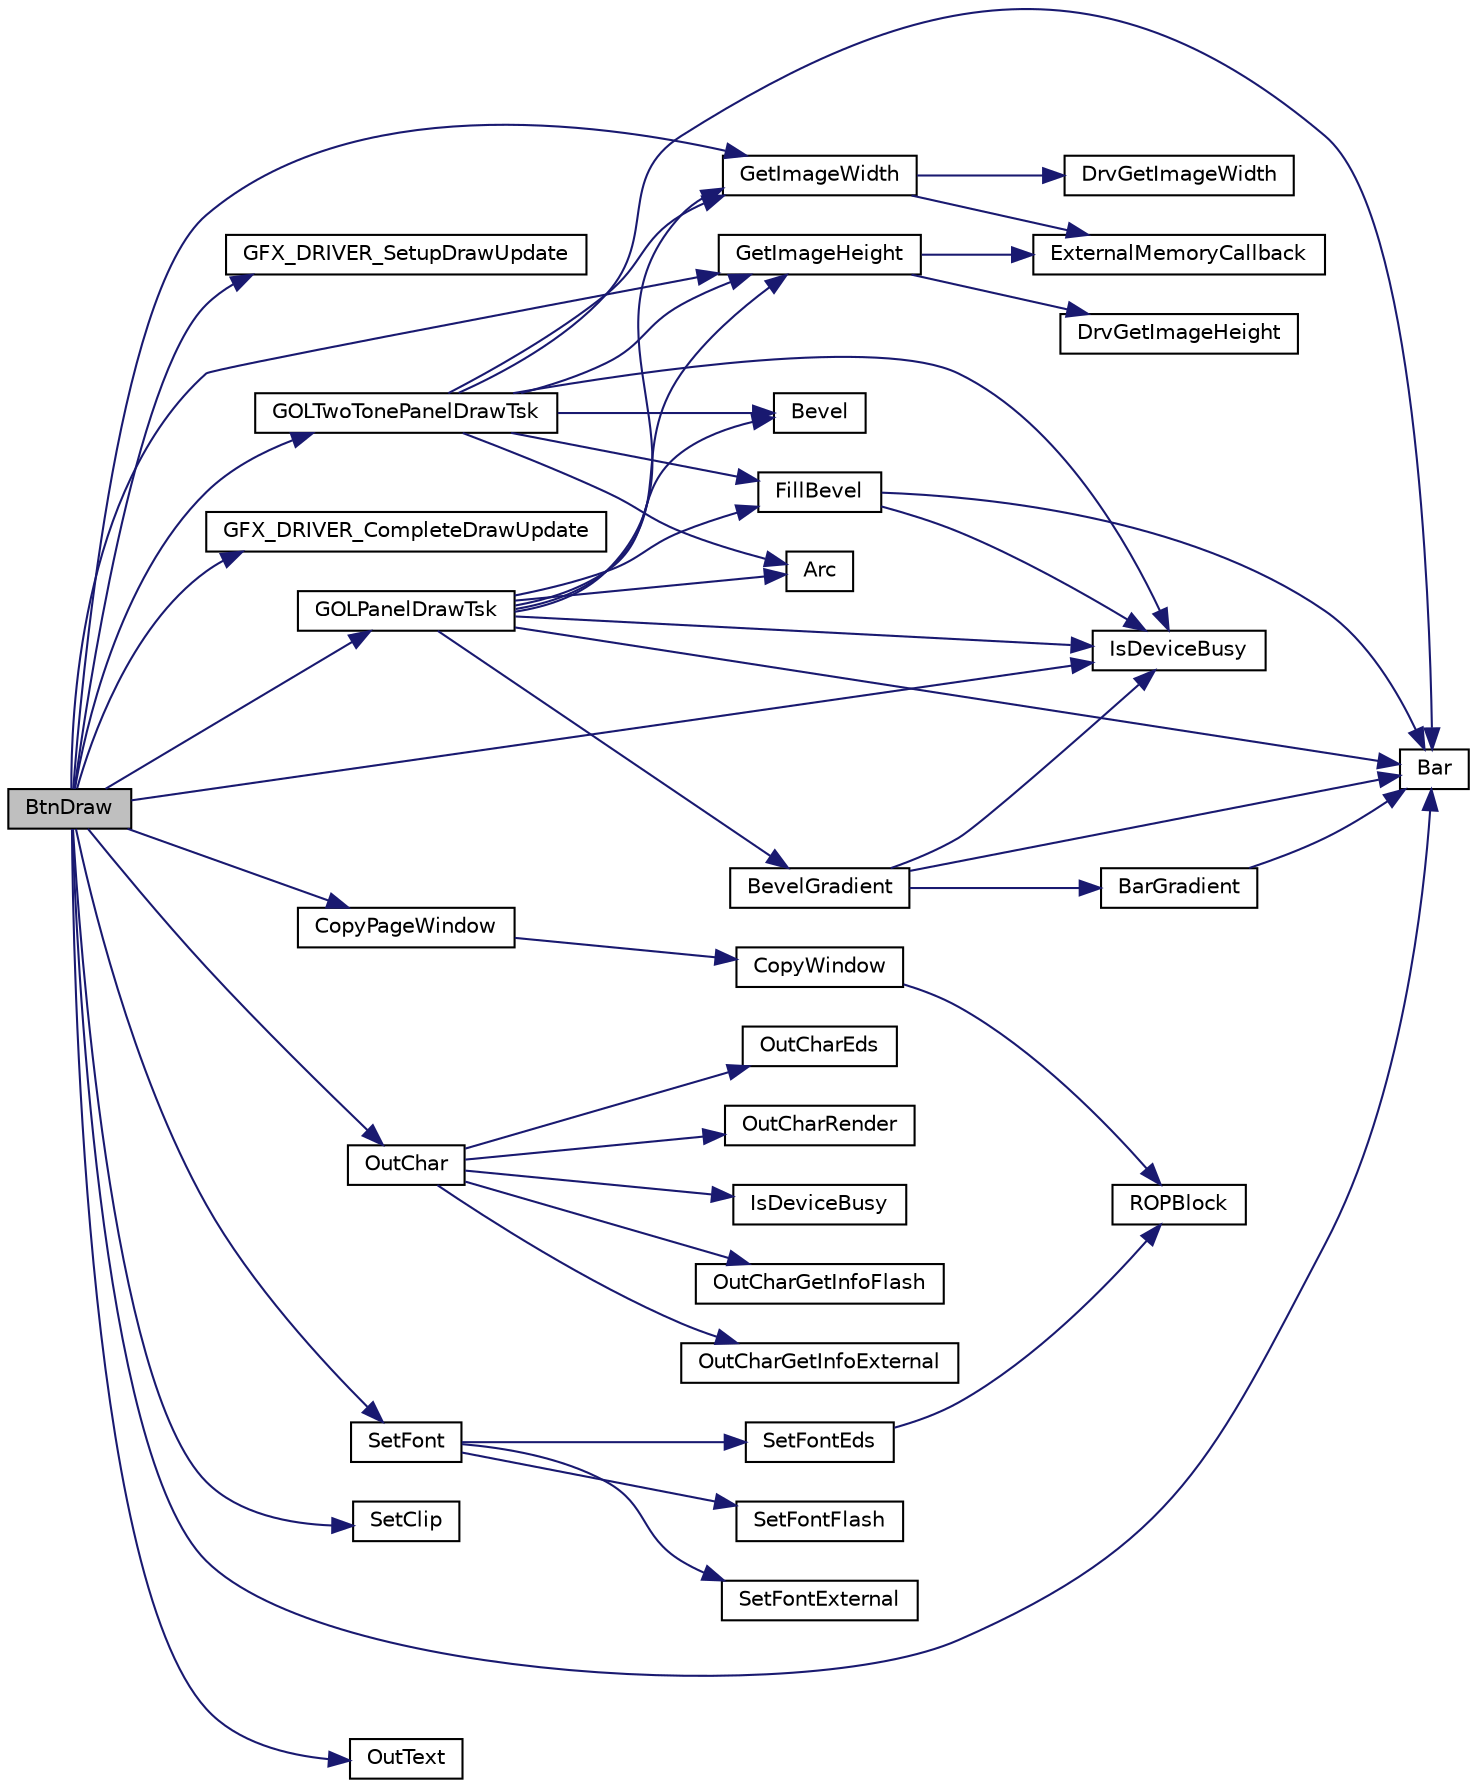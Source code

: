 digraph "BtnDraw"
{
  edge [fontname="Helvetica",fontsize="10",labelfontname="Helvetica",labelfontsize="10"];
  node [fontname="Helvetica",fontsize="10",shape=record];
  rankdir="LR";
  Node1 [label="BtnDraw",height=0.2,width=0.4,color="black", fillcolor="grey75", style="filled", fontcolor="black"];
  Node1 -> Node2 [color="midnightblue",fontsize="10",style="solid",fontname="Helvetica"];
  Node2 [label="IsDeviceBusy",height=0.2,width=0.4,color="black", fillcolor="white", style="filled",URL="$drv_t_f_t001_8c.html#a0ff44afc8539dc2bfe7acc1fce987b5a"];
  Node1 -> Node3 [color="midnightblue",fontsize="10",style="solid",fontname="Helvetica"];
  Node3 [label="GFX_DRIVER_SetupDrawUpdate",height=0.2,width=0.4,color="black", fillcolor="white", style="filled",URL="$_display_driver_8h.html#a5aedb9585841927714ec988d95b21971"];
  Node1 -> Node4 [color="midnightblue",fontsize="10",style="solid",fontname="Helvetica"];
  Node4 [label="CopyPageWindow",height=0.2,width=0.4,color="black", fillcolor="white", style="filled",URL="$mchp_gfx_drv_8c.html#ad7476d5007fcc4f4822725afadad86ac"];
  Node4 -> Node5 [color="midnightblue",fontsize="10",style="solid",fontname="Helvetica"];
  Node5 [label="CopyWindow",height=0.2,width=0.4,color="black", fillcolor="white", style="filled",URL="$mchp_gfx_drv_8c.html#a7d14fe0c47113698c0cba37eaea624aa"];
  Node5 -> Node6 [color="midnightblue",fontsize="10",style="solid",fontname="Helvetica"];
  Node6 [label="ROPBlock",height=0.2,width=0.4,color="black", fillcolor="white", style="filled",URL="$mchp_gfx_drv_8c.html#a0c6cf4c2bc9ef68c22b09f6ced12e887"];
  Node1 -> Node7 [color="midnightblue",fontsize="10",style="solid",fontname="Helvetica"];
  Node7 [label="Bar",height=0.2,width=0.4,color="black", fillcolor="white", style="filled",URL="$drv_t_f_t001_8c.html#a1127c70a0c39d3340abc25a4bd159c90"];
  Node1 -> Node8 [color="midnightblue",fontsize="10",style="solid",fontname="Helvetica"];
  Node8 [label="GFX_DRIVER_CompleteDrawUpdate",height=0.2,width=0.4,color="black", fillcolor="white", style="filled",URL="$_display_driver_8h.html#a561b13096a6795a7ae72408135f1f64a"];
  Node1 -> Node9 [color="midnightblue",fontsize="10",style="solid",fontname="Helvetica"];
  Node9 [label="GetImageWidth",height=0.2,width=0.4,color="black", fillcolor="white", style="filled",URL="$mchp_gfx_drv_8c.html#a9d6b711f608c6280dbf3db965bf53f81"];
  Node9 -> Node10 [color="midnightblue",fontsize="10",style="solid",fontname="Helvetica"];
  Node10 [label="DrvGetImageWidth",height=0.2,width=0.4,color="black", fillcolor="white", style="filled",URL="$mchp_gfx_drv_8c.html#a05ead627e39e37639c948aeb1b0055e2"];
  Node9 -> Node11 [color="midnightblue",fontsize="10",style="solid",fontname="Helvetica"];
  Node11 [label="ExternalMemoryCallback",height=0.2,width=0.4,color="black", fillcolor="white", style="filled",URL="$_primitive_8h.html#ae99cb247f7820909774ce7f4d345fc55"];
  Node1 -> Node12 [color="midnightblue",fontsize="10",style="solid",fontname="Helvetica"];
  Node12 [label="GetImageHeight",height=0.2,width=0.4,color="black", fillcolor="white", style="filled",URL="$mchp_gfx_drv_8c.html#a735808e61dbe820f1d2cea86e0201b1c"];
  Node12 -> Node13 [color="midnightblue",fontsize="10",style="solid",fontname="Helvetica"];
  Node13 [label="DrvGetImageHeight",height=0.2,width=0.4,color="black", fillcolor="white", style="filled",URL="$mchp_gfx_drv_8c.html#a196ad1219f94614d21e8f7c20dfa9d54"];
  Node12 -> Node11 [color="midnightblue",fontsize="10",style="solid",fontname="Helvetica"];
  Node1 -> Node14 [color="midnightblue",fontsize="10",style="solid",fontname="Helvetica"];
  Node14 [label="GOLTwoTonePanelDrawTsk",height=0.2,width=0.4,color="black", fillcolor="white", style="filled",URL="$_g_o_l_8c.html#aa7ccc95ac01cf3e2c78200e7e791cf72"];
  Node14 -> Node15 [color="midnightblue",fontsize="10",style="solid",fontname="Helvetica"];
  Node15 [label="Arc",height=0.2,width=0.4,color="black", fillcolor="white", style="filled",URL="$_primitive_8h.html#a5707d25502a3e8c1217559f5567fbf44"];
  Node14 -> Node7 [color="midnightblue",fontsize="10",style="solid",fontname="Helvetica"];
  Node14 -> Node16 [color="midnightblue",fontsize="10",style="solid",fontname="Helvetica"];
  Node16 [label="FillBevel",height=0.2,width=0.4,color="black", fillcolor="white", style="filled",URL="$_primitive_8c.html#a9596558ab879615fb349ab5ac63e1439"];
  Node16 -> Node7 [color="midnightblue",fontsize="10",style="solid",fontname="Helvetica"];
  Node16 -> Node2 [color="midnightblue",fontsize="10",style="solid",fontname="Helvetica"];
  Node14 -> Node17 [color="midnightblue",fontsize="10",style="solid",fontname="Helvetica"];
  Node17 [label="Bevel",height=0.2,width=0.4,color="black", fillcolor="white", style="filled",URL="$_primitive_8h.html#ae13dd4f088c7564dbc5737d7b7215a9b"];
  Node14 -> Node9 [color="midnightblue",fontsize="10",style="solid",fontname="Helvetica"];
  Node14 -> Node12 [color="midnightblue",fontsize="10",style="solid",fontname="Helvetica"];
  Node14 -> Node2 [color="midnightblue",fontsize="10",style="solid",fontname="Helvetica"];
  Node1 -> Node18 [color="midnightblue",fontsize="10",style="solid",fontname="Helvetica"];
  Node18 [label="GOLPanelDrawTsk",height=0.2,width=0.4,color="black", fillcolor="white", style="filled",URL="$_g_o_l_8c.html#a9d993f570a5a333450b08addacdfc974"];
  Node18 -> Node9 [color="midnightblue",fontsize="10",style="solid",fontname="Helvetica"];
  Node18 -> Node12 [color="midnightblue",fontsize="10",style="solid",fontname="Helvetica"];
  Node18 -> Node15 [color="midnightblue",fontsize="10",style="solid",fontname="Helvetica"];
  Node18 -> Node7 [color="midnightblue",fontsize="10",style="solid",fontname="Helvetica"];
  Node18 -> Node19 [color="midnightblue",fontsize="10",style="solid",fontname="Helvetica"];
  Node19 [label="BevelGradient",height=0.2,width=0.4,color="black", fillcolor="white", style="filled",URL="$_primitive_8c.html#a679c93e02fea2b29eedde577b7b576d9"];
  Node19 -> Node2 [color="midnightblue",fontsize="10",style="solid",fontname="Helvetica"];
  Node19 -> Node7 [color="midnightblue",fontsize="10",style="solid",fontname="Helvetica"];
  Node19 -> Node20 [color="midnightblue",fontsize="10",style="solid",fontname="Helvetica"];
  Node20 [label="BarGradient",height=0.2,width=0.4,color="black", fillcolor="white", style="filled",URL="$_primitive_8c.html#a8cbf0b845f5cab0533a4f256b45126ba"];
  Node20 -> Node7 [color="midnightblue",fontsize="10",style="solid",fontname="Helvetica"];
  Node18 -> Node16 [color="midnightblue",fontsize="10",style="solid",fontname="Helvetica"];
  Node18 -> Node17 [color="midnightblue",fontsize="10",style="solid",fontname="Helvetica"];
  Node18 -> Node2 [color="midnightblue",fontsize="10",style="solid",fontname="Helvetica"];
  Node1 -> Node21 [color="midnightblue",fontsize="10",style="solid",fontname="Helvetica"];
  Node21 [label="OutChar",height=0.2,width=0.4,color="black", fillcolor="white", style="filled",URL="$mchp_gfx_drv_8c.html#a5adbf0eac23d2ee972890e1e45b0c42a"];
  Node21 -> Node22 [color="midnightblue",fontsize="10",style="solid",fontname="Helvetica"];
  Node22 [label="IsDeviceBusy",height=0.2,width=0.4,color="black", fillcolor="white", style="filled",URL="$mchp_gfx_drv_8c.html#a0ff44afc8539dc2bfe7acc1fce987b5a"];
  Node21 -> Node23 [color="midnightblue",fontsize="10",style="solid",fontname="Helvetica"];
  Node23 [label="OutCharGetInfoFlash",height=0.2,width=0.4,color="black", fillcolor="white", style="filled",URL="$_primitive_8h.html#ac1b01bb17399629db216f4f8807e50f0"];
  Node21 -> Node24 [color="midnightblue",fontsize="10",style="solid",fontname="Helvetica"];
  Node24 [label="OutCharGetInfoExternal",height=0.2,width=0.4,color="black", fillcolor="white", style="filled",URL="$_primitive_8h.html#a4938db1aa7d4d19e44522eaeb3c427cc"];
  Node21 -> Node25 [color="midnightblue",fontsize="10",style="solid",fontname="Helvetica"];
  Node25 [label="OutCharEds",height=0.2,width=0.4,color="black", fillcolor="white", style="filled",URL="$mchp_gfx_drv_8c.html#a7a01dec3b6f2add7c3f53a132f642773"];
  Node21 -> Node26 [color="midnightblue",fontsize="10",style="solid",fontname="Helvetica"];
  Node26 [label="OutCharRender",height=0.2,width=0.4,color="black", fillcolor="white", style="filled",URL="$_primitive_8h.html#aed6209effa7d9911985f763f6f86e021"];
  Node1 -> Node27 [color="midnightblue",fontsize="10",style="solid",fontname="Helvetica"];
  Node27 [label="SetClip",height=0.2,width=0.4,color="black", fillcolor="white", style="filled",URL="$mchp_gfx_drv_8c.html#a0deff569455e2b978876f72085a6f467"];
  Node1 -> Node28 [color="midnightblue",fontsize="10",style="solid",fontname="Helvetica"];
  Node28 [label="SetFont",height=0.2,width=0.4,color="black", fillcolor="white", style="filled",URL="$mchp_gfx_drv_8c.html#ac7545477aa730cd4411bf167e36be4d2"];
  Node28 -> Node29 [color="midnightblue",fontsize="10",style="solid",fontname="Helvetica"];
  Node29 [label="SetFontFlash",height=0.2,width=0.4,color="black", fillcolor="white", style="filled",URL="$_primitive_8h.html#a4230e4793e9071c57632635b13730196"];
  Node28 -> Node30 [color="midnightblue",fontsize="10",style="solid",fontname="Helvetica"];
  Node30 [label="SetFontExternal",height=0.2,width=0.4,color="black", fillcolor="white", style="filled",URL="$_primitive_8h.html#a52baa956ba4ac180550899f24a1e6fd2"];
  Node28 -> Node31 [color="midnightblue",fontsize="10",style="solid",fontname="Helvetica"];
  Node31 [label="SetFontEds",height=0.2,width=0.4,color="black", fillcolor="white", style="filled",URL="$mchp_gfx_drv_8c.html#adc6b3b26e646f3f49df4d4e48ee9801d"];
  Node31 -> Node6 [color="midnightblue",fontsize="10",style="solid",fontname="Helvetica"];
  Node1 -> Node32 [color="midnightblue",fontsize="10",style="solid",fontname="Helvetica"];
  Node32 [label="OutText",height=0.2,width=0.4,color="black", fillcolor="white", style="filled",URL="$_primitive_8h.html#a7065e54824522c9b24504ac571751e83"];
}
